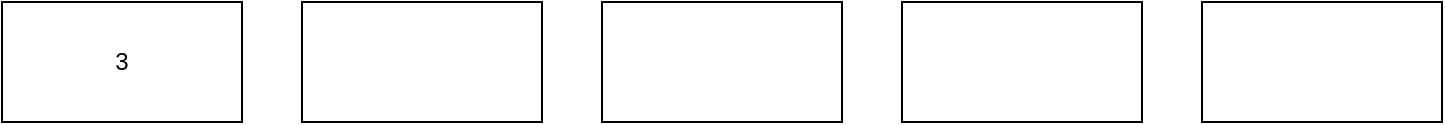 <mxfile version="22.1.3" type="github">
  <diagram name="Page-1" id="UHZMiW5YhYznzZMvIfxP">
    <mxGraphModel dx="880" dy="524" grid="1" gridSize="10" guides="1" tooltips="1" connect="1" arrows="1" fold="1" page="1" pageScale="1" pageWidth="850" pageHeight="1100" math="0" shadow="0">
      <root>
        <mxCell id="0" />
        <mxCell id="1" parent="0" />
        <mxCell id="sji7uYJ8y6icnitljx_J-7" value="" style="group;align=center;fontSize=15;" vertex="1" connectable="0" parent="1">
          <mxGeometry x="50" y="220" width="720" height="60" as="geometry" />
        </mxCell>
        <mxCell id="sji7uYJ8y6icnitljx_J-1" value="" style="rounded=0;whiteSpace=wrap;html=1;flipV=1;flipH=1;" vertex="1" parent="sji7uYJ8y6icnitljx_J-7">
          <mxGeometry x="150" width="120" height="60" as="geometry" />
        </mxCell>
        <mxCell id="sji7uYJ8y6icnitljx_J-2" value="3" style="rounded=0;whiteSpace=wrap;html=1;flipV=1;flipH=1;" vertex="1" parent="sji7uYJ8y6icnitljx_J-7">
          <mxGeometry width="120" height="60" as="geometry" />
        </mxCell>
        <mxCell id="sji7uYJ8y6icnitljx_J-3" value="" style="rounded=0;whiteSpace=wrap;html=1;flipV=1;flipH=1;" vertex="1" parent="sji7uYJ8y6icnitljx_J-7">
          <mxGeometry x="600" width="120" height="60" as="geometry" />
        </mxCell>
        <mxCell id="sji7uYJ8y6icnitljx_J-4" value="" style="rounded=0;whiteSpace=wrap;html=1;flipV=1;flipH=1;" vertex="1" parent="sji7uYJ8y6icnitljx_J-7">
          <mxGeometry x="450" width="120" height="60" as="geometry" />
        </mxCell>
        <mxCell id="sji7uYJ8y6icnitljx_J-5" value="" style="rounded=0;whiteSpace=wrap;html=1;flipV=1;flipH=1;" vertex="1" parent="sji7uYJ8y6icnitljx_J-7">
          <mxGeometry x="300" width="120" height="60" as="geometry" />
        </mxCell>
      </root>
    </mxGraphModel>
  </diagram>
</mxfile>
